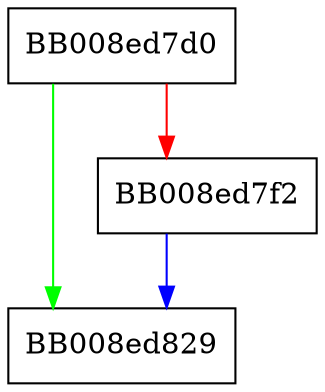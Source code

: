 digraph _dl_dprintf {
  node [shape="box"];
  graph [splines=ortho];
  BB008ed7d0 -> BB008ed829 [color="green"];
  BB008ed7d0 -> BB008ed7f2 [color="red"];
  BB008ed7f2 -> BB008ed829 [color="blue"];
}